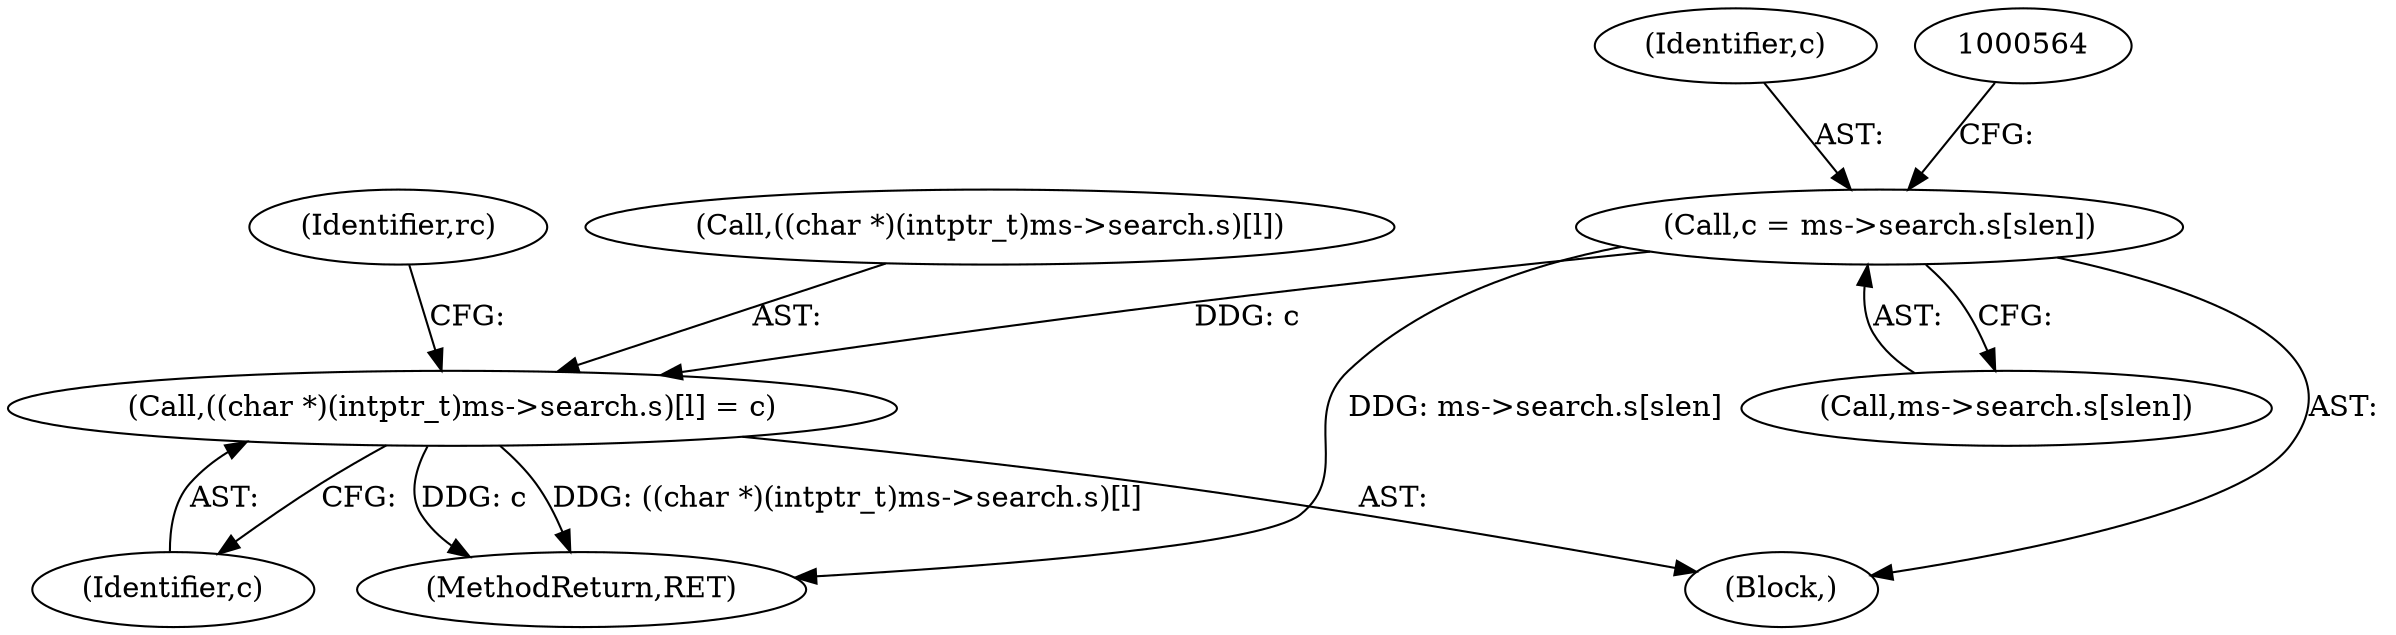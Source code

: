 digraph "0_file_74cafd7de9ec99a14f4480927580e501c8f852c3@array" {
"1000589" [label="(Call,((char *)(intptr_t)ms->search.s)[l] = c)"];
"1000552" [label="(Call,c = ms->search.s[slen])"];
"1000601" [label="(Identifier,c)"];
"1000552" [label="(Call,c = ms->search.s[slen])"];
"1000522" [label="(Block,)"];
"1000994" [label="(MethodReturn,RET)"];
"1000589" [label="(Call,((char *)(intptr_t)ms->search.s)[l] = c)"];
"1000553" [label="(Identifier,c)"];
"1000590" [label="(Call,((char *)(intptr_t)ms->search.s)[l])"];
"1000554" [label="(Call,ms->search.s[slen])"];
"1000603" [label="(Identifier,rc)"];
"1000589" -> "1000522"  [label="AST: "];
"1000589" -> "1000601"  [label="CFG: "];
"1000590" -> "1000589"  [label="AST: "];
"1000601" -> "1000589"  [label="AST: "];
"1000603" -> "1000589"  [label="CFG: "];
"1000589" -> "1000994"  [label="DDG: ((char *)(intptr_t)ms->search.s)[l]"];
"1000589" -> "1000994"  [label="DDG: c"];
"1000552" -> "1000589"  [label="DDG: c"];
"1000552" -> "1000522"  [label="AST: "];
"1000552" -> "1000554"  [label="CFG: "];
"1000553" -> "1000552"  [label="AST: "];
"1000554" -> "1000552"  [label="AST: "];
"1000564" -> "1000552"  [label="CFG: "];
"1000552" -> "1000994"  [label="DDG: ms->search.s[slen]"];
}
